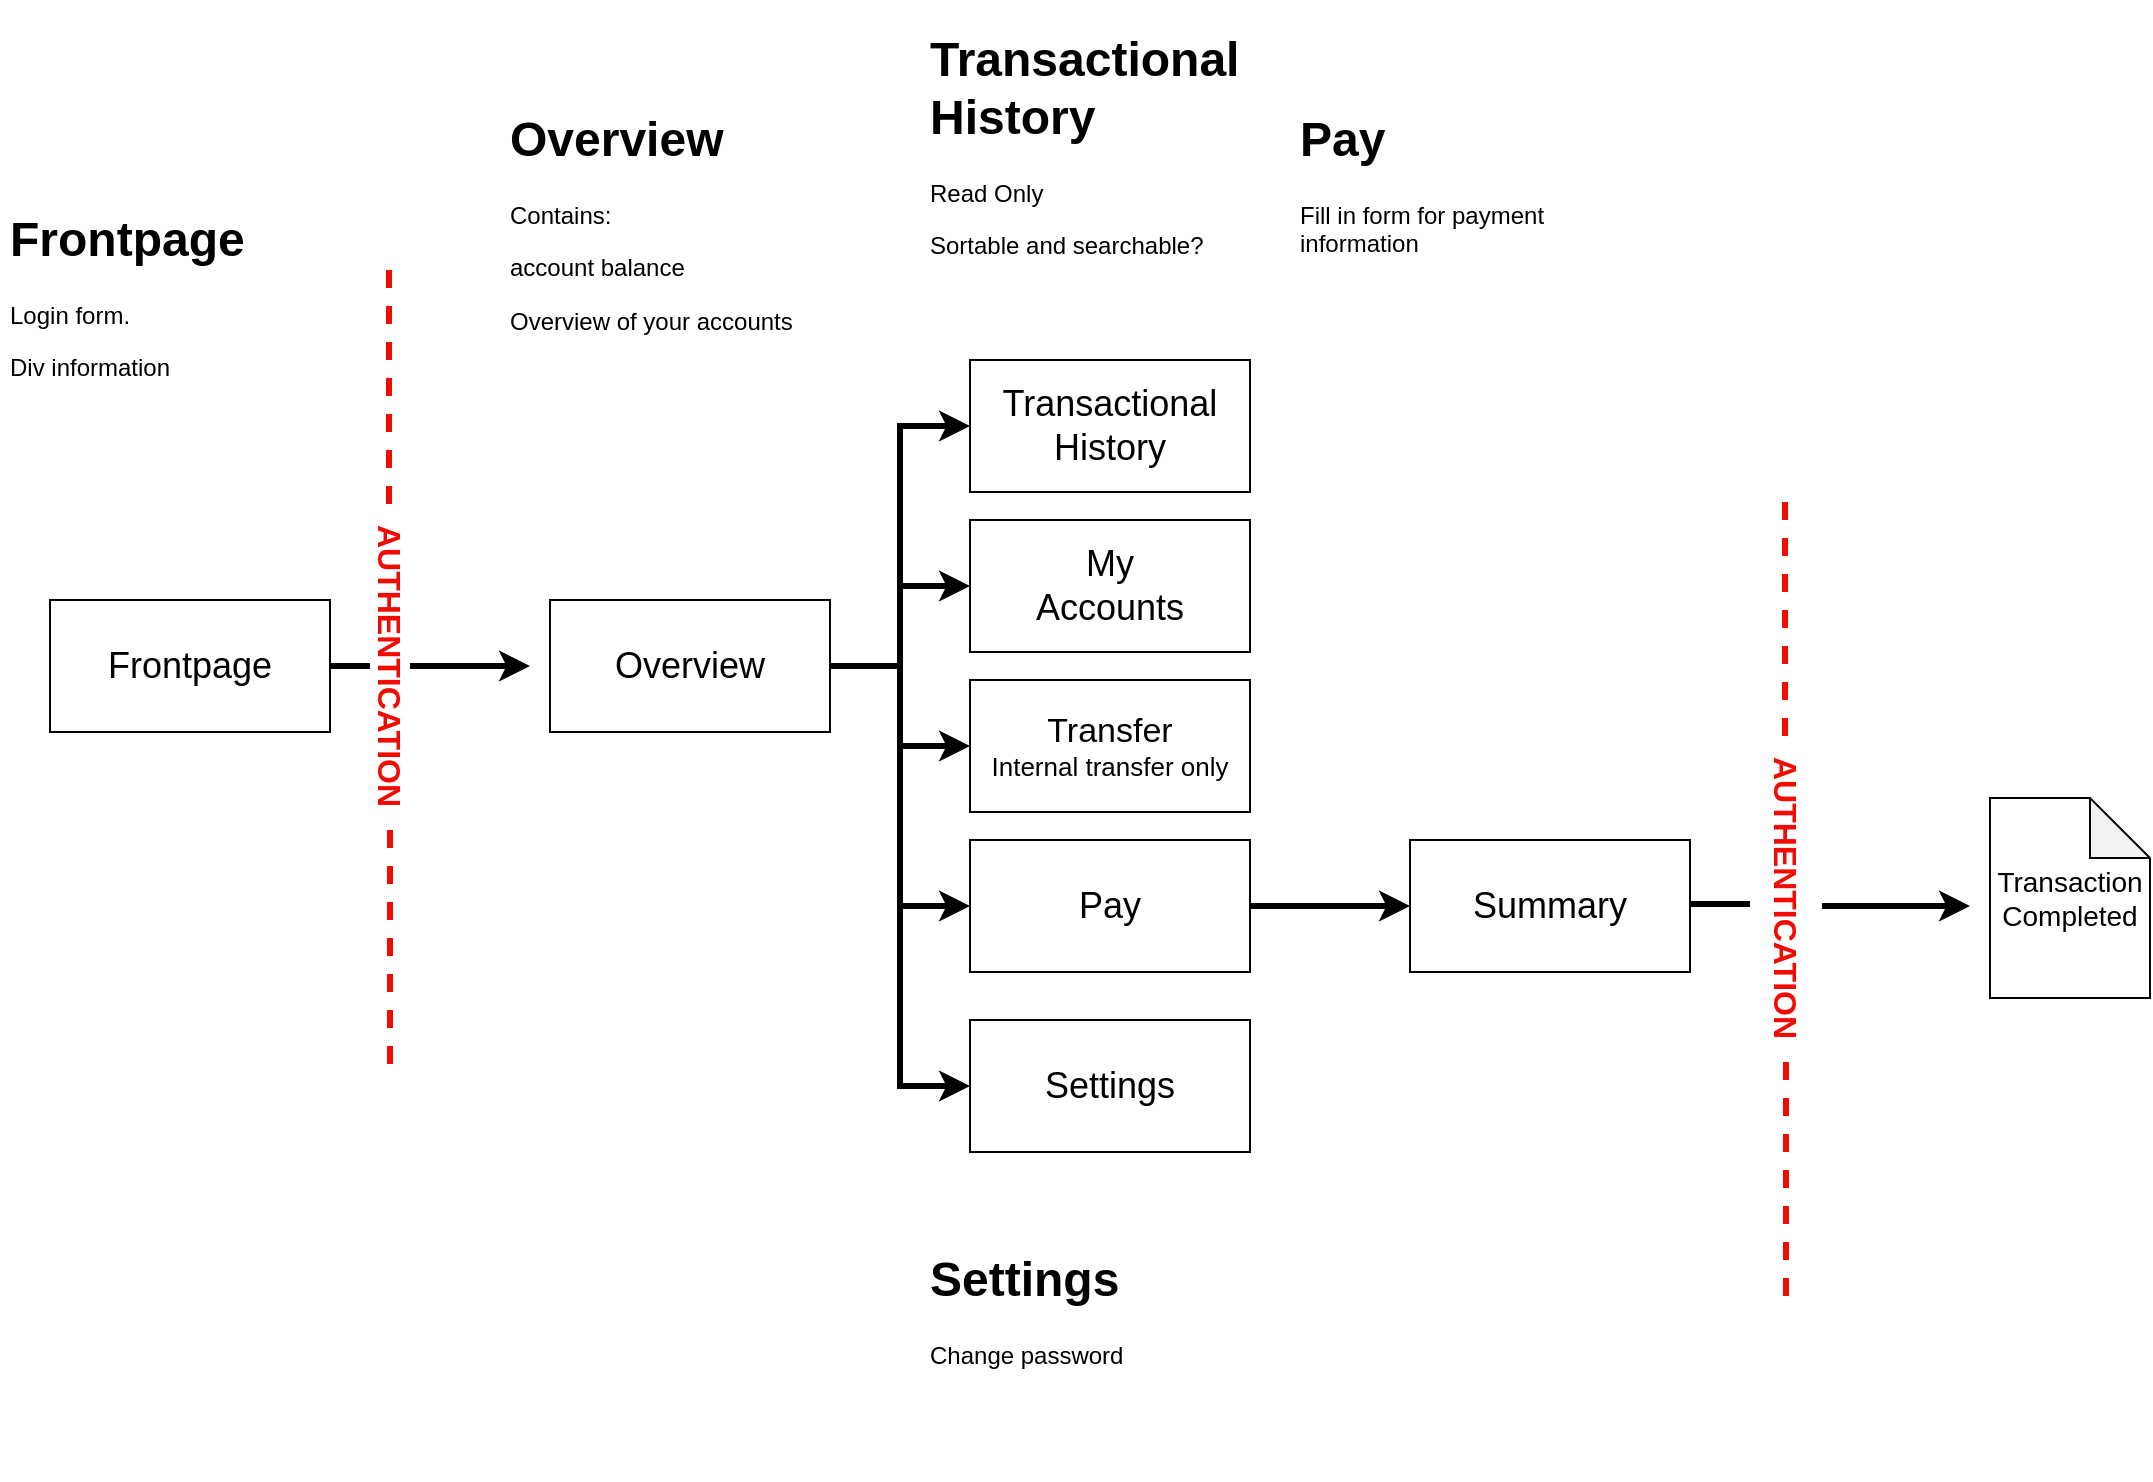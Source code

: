 <mxfile version="12.1.3" type="device" pages="1"><diagram id="nn1bvf6vShXCNRvb9wvE" name="Page-1"><mxGraphModel dx="1024" dy="516" grid="1" gridSize="10" guides="1" tooltips="1" connect="1" arrows="1" fold="1" page="1" pageScale="1" pageWidth="827" pageHeight="1169" math="0" shadow="0"><root><mxCell id="0"/><mxCell id="1" parent="0"/><mxCell id="E0jWd3gZk5E4qojlDWyq-9" value="&lt;font style=&quot;font-size: 16px&quot; color=&quot;#f20b03&quot;&gt;&lt;b&gt;AUTHENTICATION&lt;/b&gt;&lt;/font&gt;" style="rounded=1;whiteSpace=wrap;html=1;rotation=90;fillColor=none;strokeColor=none;" parent="1" vertex="1"><mxGeometry x="142" y="483" width="136" height="60" as="geometry"/></mxCell><mxCell id="E0jWd3gZk5E4qojlDWyq-3" value="" style="endArrow=classic;html=1;strokeColor=#000000;strokeWidth=3;" parent="1" edge="1"><mxGeometry width="50" height="50" relative="1" as="geometry"><mxPoint x="220" y="513" as="sourcePoint"/><mxPoint x="280" y="513" as="targetPoint"/></mxGeometry></mxCell><mxCell id="E0jWd3gZk5E4qojlDWyq-1" value="&lt;font style=&quot;font-size: 18px&quot;&gt;Frontpage&lt;/font&gt;" style="rounded=0;whiteSpace=wrap;html=1;" parent="1" vertex="1"><mxGeometry x="40" y="480" width="140" height="66" as="geometry"/></mxCell><mxCell id="E0jWd3gZk5E4qojlDWyq-8" value="" style="endArrow=none;html=1;strokeColor=#000000;strokeWidth=3;" parent="1" edge="1"><mxGeometry width="50" height="50" relative="1" as="geometry"><mxPoint x="180" y="513" as="sourcePoint"/><mxPoint x="200" y="513" as="targetPoint"/></mxGeometry></mxCell><mxCell id="E0jWd3gZk5E4qojlDWyq-10" value="" style="endArrow=none;dashed=1;html=1;strokeWidth=3;fillColor=#f8cecc;strokeColor=#F20B03;" parent="1" edge="1"><mxGeometry width="50" height="50" relative="1" as="geometry"><mxPoint x="210" y="712" as="sourcePoint"/><mxPoint x="210" y="590" as="targetPoint"/></mxGeometry></mxCell><mxCell id="E0jWd3gZk5E4qojlDWyq-12" value="" style="endArrow=none;dashed=1;html=1;strokeWidth=3;fillColor=#f8cecc;strokeColor=#F20B03;" parent="1" edge="1"><mxGeometry width="50" height="50" relative="1" as="geometry"><mxPoint x="209.5" y="432" as="sourcePoint"/><mxPoint x="209.5" y="310" as="targetPoint"/></mxGeometry></mxCell><mxCell id="E0jWd3gZk5E4qojlDWyq-40" style="edgeStyle=orthogonalEdgeStyle;rounded=0;orthogonalLoop=1;jettySize=auto;html=1;exitX=1;exitY=0.5;exitDx=0;exitDy=0;entryX=0;entryY=0.5;entryDx=0;entryDy=0;strokeColor=#000000;strokeWidth=3;" parent="1" source="E0jWd3gZk5E4qojlDWyq-14" target="E0jWd3gZk5E4qojlDWyq-15" edge="1"><mxGeometry relative="1" as="geometry"/></mxCell><mxCell id="E0jWd3gZk5E4qojlDWyq-41" style="edgeStyle=orthogonalEdgeStyle;rounded=0;orthogonalLoop=1;jettySize=auto;html=1;entryX=0;entryY=0.5;entryDx=0;entryDy=0;strokeColor=#000000;strokeWidth=3;" parent="1" source="E0jWd3gZk5E4qojlDWyq-14" target="E0jWd3gZk5E4qojlDWyq-21" edge="1"><mxGeometry relative="1" as="geometry"/></mxCell><mxCell id="E0jWd3gZk5E4qojlDWyq-42" style="edgeStyle=orthogonalEdgeStyle;rounded=0;orthogonalLoop=1;jettySize=auto;html=1;entryX=0;entryY=0.5;entryDx=0;entryDy=0;strokeColor=#000000;strokeWidth=3;" parent="1" source="E0jWd3gZk5E4qojlDWyq-14" target="E0jWd3gZk5E4qojlDWyq-22" edge="1"><mxGeometry relative="1" as="geometry"/></mxCell><mxCell id="E0jWd3gZk5E4qojlDWyq-43" style="edgeStyle=orthogonalEdgeStyle;rounded=0;orthogonalLoop=1;jettySize=auto;html=1;entryX=0;entryY=0.5;entryDx=0;entryDy=0;strokeColor=#000000;strokeWidth=3;" parent="1" source="E0jWd3gZk5E4qojlDWyq-14" target="E0jWd3gZk5E4qojlDWyq-16" edge="1"><mxGeometry relative="1" as="geometry"/></mxCell><mxCell id="DoMDbqRbKmRAhGKdwrX4-4" style="edgeStyle=orthogonalEdgeStyle;rounded=0;orthogonalLoop=1;jettySize=auto;html=1;entryX=0;entryY=0.5;entryDx=0;entryDy=0;strokeColor=#000000;strokeWidth=3;" parent="1" source="E0jWd3gZk5E4qojlDWyq-14" target="DoMDbqRbKmRAhGKdwrX4-3" edge="1"><mxGeometry relative="1" as="geometry"/></mxCell><mxCell id="E0jWd3gZk5E4qojlDWyq-14" value="&lt;font style=&quot;font-size: 18px&quot;&gt;Overview&lt;br&gt;&lt;/font&gt;" style="rounded=0;whiteSpace=wrap;html=1;" parent="1" vertex="1"><mxGeometry x="290" y="480" width="140" height="66" as="geometry"/></mxCell><mxCell id="E0jWd3gZk5E4qojlDWyq-15" value="&lt;font style=&quot;font-size: 18px&quot;&gt;My&lt;br&gt;Accounts&lt;br&gt;&lt;/font&gt;" style="rounded=0;whiteSpace=wrap;html=1;" parent="1" vertex="1"><mxGeometry x="500" y="440" width="140" height="66" as="geometry"/></mxCell><mxCell id="E0jWd3gZk5E4qojlDWyq-16" value="&lt;font style=&quot;font-size: 18px&quot;&gt;Transactional&lt;br&gt;History&lt;br&gt;&lt;/font&gt;" style="rounded=0;whiteSpace=wrap;html=1;" parent="1" vertex="1"><mxGeometry x="500" y="360" width="140" height="66" as="geometry"/></mxCell><mxCell id="E0jWd3gZk5E4qojlDWyq-21" value="&lt;font&gt;&lt;font style=&quot;font-size: 17px&quot;&gt;Transfer&lt;/font&gt;&lt;br&gt;&lt;span style=&quot;font-size: 13px&quot;&gt;Internal transfer only&lt;/span&gt;&lt;br&gt;&lt;/font&gt;" style="rounded=0;whiteSpace=wrap;html=1;" parent="1" vertex="1"><mxGeometry x="500" y="520" width="140" height="66" as="geometry"/></mxCell><mxCell id="E0jWd3gZk5E4qojlDWyq-33" style="edgeStyle=orthogonalEdgeStyle;rounded=0;orthogonalLoop=1;jettySize=auto;html=1;entryX=0;entryY=0.5;entryDx=0;entryDy=0;strokeColor=#000000;strokeWidth=3;" parent="1" source="E0jWd3gZk5E4qojlDWyq-22" target="E0jWd3gZk5E4qojlDWyq-27" edge="1"><mxGeometry relative="1" as="geometry"/></mxCell><mxCell id="E0jWd3gZk5E4qojlDWyq-22" value="&lt;font style=&quot;font-size: 18px&quot;&gt;Pay&lt;br&gt;&lt;/font&gt;" style="rounded=0;whiteSpace=wrap;html=1;" parent="1" vertex="1"><mxGeometry x="500" y="600" width="140" height="66" as="geometry"/></mxCell><mxCell id="E0jWd3gZk5E4qojlDWyq-27" value="&lt;font style=&quot;font-size: 18px&quot;&gt;Summary&lt;br&gt;&lt;/font&gt;" style="rounded=0;whiteSpace=wrap;html=1;" parent="1" vertex="1"><mxGeometry x="720" y="600" width="140" height="66" as="geometry"/></mxCell><mxCell id="E0jWd3gZk5E4qojlDWyq-30" value="&lt;font style=&quot;font-size: 16px&quot; color=&quot;#f20b03&quot;&gt;&lt;b&gt;AUTHENTICATION&lt;/b&gt;&lt;/font&gt;" style="rounded=1;whiteSpace=wrap;html=1;rotation=90;fillColor=none;strokeColor=none;" parent="1" vertex="1"><mxGeometry x="840" y="599" width="136" height="60" as="geometry"/></mxCell><mxCell id="E0jWd3gZk5E4qojlDWyq-31" value="" style="endArrow=none;dashed=1;html=1;strokeWidth=3;fillColor=#f8cecc;strokeColor=#F20B03;" parent="1" edge="1"><mxGeometry width="50" height="50" relative="1" as="geometry"><mxPoint x="908" y="828" as="sourcePoint"/><mxPoint x="908" y="706" as="targetPoint"/></mxGeometry></mxCell><mxCell id="E0jWd3gZk5E4qojlDWyq-32" value="" style="endArrow=none;dashed=1;html=1;strokeWidth=3;fillColor=#f8cecc;strokeColor=#F20B03;" parent="1" edge="1"><mxGeometry width="50" height="50" relative="1" as="geometry"><mxPoint x="907.5" y="548" as="sourcePoint"/><mxPoint x="907.5" y="426" as="targetPoint"/></mxGeometry></mxCell><mxCell id="E0jWd3gZk5E4qojlDWyq-36" value="" style="endArrow=classic;html=1;strokeColor=#000000;strokeWidth=3;" parent="1" edge="1"><mxGeometry width="50" height="50" relative="1" as="geometry"><mxPoint x="926" y="633" as="sourcePoint"/><mxPoint x="1000" y="633" as="targetPoint"/></mxGeometry></mxCell><mxCell id="E0jWd3gZk5E4qojlDWyq-37" value="" style="endArrow=none;html=1;strokeColor=#000000;strokeWidth=3;" parent="1" edge="1"><mxGeometry width="50" height="50" relative="1" as="geometry"><mxPoint x="860" y="632" as="sourcePoint"/><mxPoint x="890" y="632" as="targetPoint"/></mxGeometry></mxCell><mxCell id="E0jWd3gZk5E4qojlDWyq-38" value="&lt;font style=&quot;font-size: 14px&quot;&gt;Transaction&lt;br&gt;Completed&lt;/font&gt;" style="shape=note;whiteSpace=wrap;html=1;backgroundOutline=1;darkOpacity=0.05;fillColor=none;" parent="1" vertex="1"><mxGeometry x="1010" y="579" width="80" height="100" as="geometry"/></mxCell><mxCell id="E0jWd3gZk5E4qojlDWyq-47" value="&lt;h1&gt;Overview&lt;/h1&gt;&lt;p&gt;Contains:&amp;nbsp;&lt;/p&gt;&lt;p&gt;account balance&lt;/p&gt;&lt;p&gt;Overview of your accounts&lt;/p&gt;" style="text;html=1;strokeColor=none;fillColor=none;spacing=5;spacingTop=-20;whiteSpace=wrap;overflow=hidden;rounded=0;" parent="1" vertex="1"><mxGeometry x="265" y="230" width="190" height="120" as="geometry"/></mxCell><mxCell id="E0jWd3gZk5E4qojlDWyq-48" value="&lt;h1&gt;Frontpage&lt;/h1&gt;&lt;p&gt;Login form.&lt;/p&gt;&lt;p&gt;Div information&lt;/p&gt;&lt;p&gt;&lt;br&gt;&lt;/p&gt;" style="text;html=1;strokeColor=none;fillColor=none;spacing=5;spacingTop=-20;whiteSpace=wrap;overflow=hidden;rounded=0;" parent="1" vertex="1"><mxGeometry x="15" y="280" width="190" height="120" as="geometry"/></mxCell><mxCell id="E0jWd3gZk5E4qojlDWyq-49" value="&lt;h1&gt;Transactional&lt;br&gt;History&lt;/h1&gt;&lt;p&gt;Read Only&lt;/p&gt;&lt;p&gt;Sortable and searchable?&lt;/p&gt;" style="text;html=1;strokeColor=none;fillColor=none;spacing=5;spacingTop=-20;whiteSpace=wrap;overflow=hidden;rounded=0;" parent="1" vertex="1"><mxGeometry x="475" y="190" width="190" height="120" as="geometry"/></mxCell><mxCell id="E0jWd3gZk5E4qojlDWyq-50" value="&lt;h1&gt;Pay&lt;/h1&gt;&lt;p&gt;Fill in form for payment information&lt;/p&gt;" style="text;html=1;strokeColor=none;fillColor=none;spacing=5;spacingTop=-20;whiteSpace=wrap;overflow=hidden;rounded=0;" parent="1" vertex="1"><mxGeometry x="660" y="230" width="190" height="120" as="geometry"/></mxCell><mxCell id="DoMDbqRbKmRAhGKdwrX4-3" value="&lt;font style=&quot;font-size: 18px&quot;&gt;Settings&lt;br&gt;&lt;/font&gt;" style="rounded=0;whiteSpace=wrap;html=1;" parent="1" vertex="1"><mxGeometry x="500" y="690" width="140" height="66" as="geometry"/></mxCell><mxCell id="DoMDbqRbKmRAhGKdwrX4-6" value="&lt;h1&gt;Settings&lt;/h1&gt;&lt;p&gt;Change password&lt;/p&gt;&lt;p&gt;&lt;br&gt;&lt;/p&gt;" style="text;html=1;strokeColor=none;fillColor=none;spacing=5;spacingTop=-20;whiteSpace=wrap;overflow=hidden;rounded=0;" parent="1" vertex="1"><mxGeometry x="475" y="799.882" width="190" height="120" as="geometry"/></mxCell></root></mxGraphModel></diagram></mxfile>